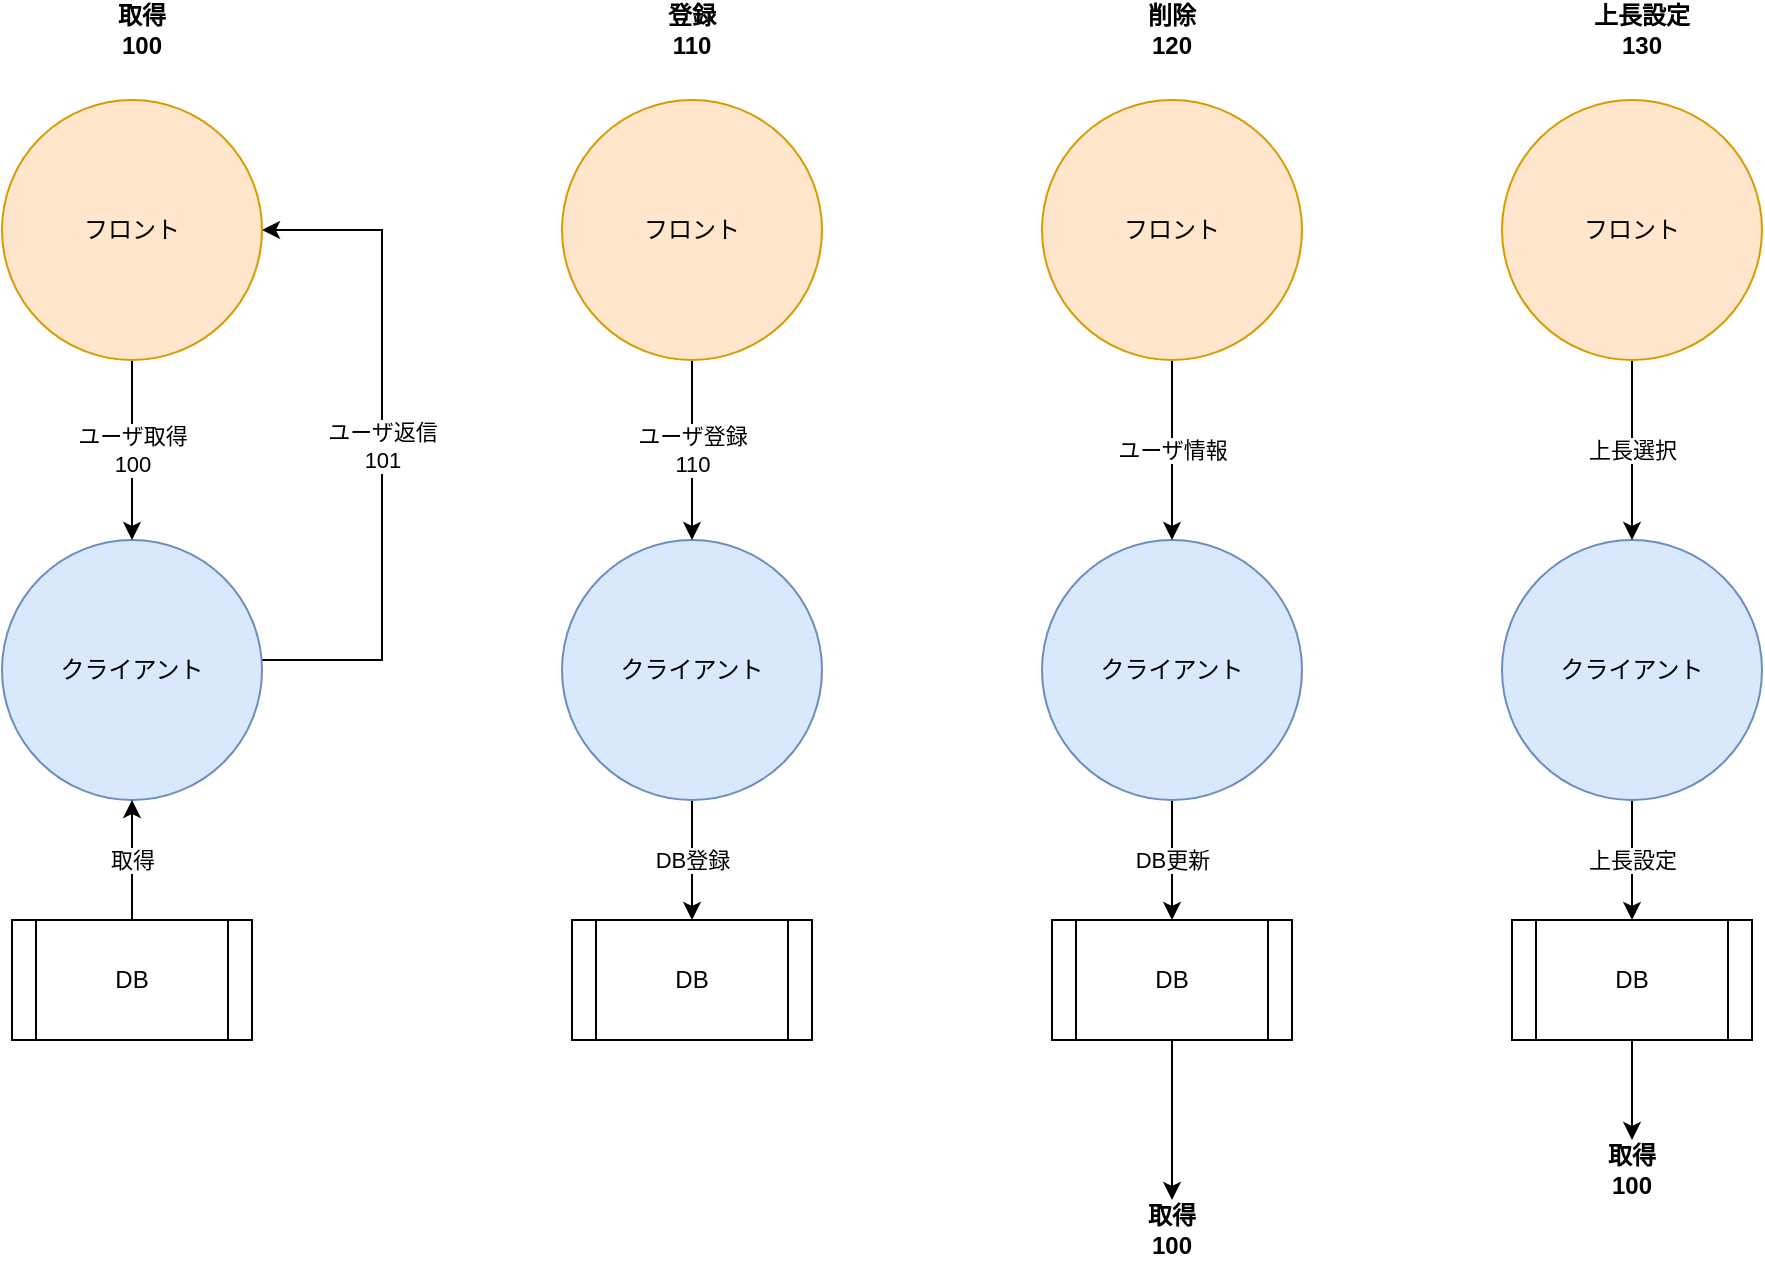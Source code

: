 <mxfile version="18.0.1" type="device" pages="4"><diagram name="ユーザ系" id="qIqM-SXraTFCjMtTg_9Y"><mxGraphModel dx="2249" dy="865" grid="1" gridSize="10" guides="1" tooltips="1" connect="1" arrows="1" fold="1" page="1" pageScale="1" pageWidth="827" pageHeight="1169" math="0" shadow="0"><root><mxCell id="IVC9AZi3jIHeoZt0gVq--0"/><mxCell id="IVC9AZi3jIHeoZt0gVq--1" parent="IVC9AZi3jIHeoZt0gVq--0"/><mxCell id="p13tBJJ9AaWtb9DIFIEe-2" value="DB登録" style="edgeStyle=orthogonalEdgeStyle;rounded=0;orthogonalLoop=1;jettySize=auto;html=1;startArrow=none;startFill=0;" parent="IVC9AZi3jIHeoZt0gVq--1" source="IVC9AZi3jIHeoZt0gVq--2" target="p13tBJJ9AaWtb9DIFIEe-1" edge="1"><mxGeometry relative="1" as="geometry"/></mxCell><mxCell id="IVC9AZi3jIHeoZt0gVq--2" value="クライアント" style="ellipse;whiteSpace=wrap;html=1;aspect=fixed;fillColor=#dae8fc;strokeColor=#6c8ebf;" parent="IVC9AZi3jIHeoZt0gVq--1" vertex="1"><mxGeometry x="160" y="340" width="130" height="130" as="geometry"/></mxCell><mxCell id="p13tBJJ9AaWtb9DIFIEe-0" value="ユーザ登録&lt;br&gt;110" style="edgeStyle=orthogonalEdgeStyle;rounded=0;orthogonalLoop=1;jettySize=auto;html=1;startArrow=none;startFill=0;" parent="IVC9AZi3jIHeoZt0gVq--1" source="IVC9AZi3jIHeoZt0gVq--6" target="IVC9AZi3jIHeoZt0gVq--2" edge="1"><mxGeometry relative="1" as="geometry"/></mxCell><mxCell id="IVC9AZi3jIHeoZt0gVq--6" value="フロント" style="ellipse;whiteSpace=wrap;html=1;aspect=fixed;fillColor=#ffe6cc;strokeColor=#d79b00;" parent="IVC9AZi3jIHeoZt0gVq--1" vertex="1"><mxGeometry x="160" y="120" width="130" height="130" as="geometry"/></mxCell><mxCell id="p13tBJJ9AaWtb9DIFIEe-1" value="DB" style="shape=process;whiteSpace=wrap;html=1;backgroundOutline=1;" parent="IVC9AZi3jIHeoZt0gVq--1" vertex="1"><mxGeometry x="165" y="530" width="120" height="60" as="geometry"/></mxCell><mxCell id="p13tBJJ9AaWtb9DIFIEe-11" value="ユーザ返信&lt;br&gt;101" style="edgeStyle=orthogonalEdgeStyle;rounded=0;orthogonalLoop=1;jettySize=auto;html=1;entryX=1;entryY=0.5;entryDx=0;entryDy=0;startArrow=none;startFill=0;" parent="IVC9AZi3jIHeoZt0gVq--1" source="p13tBJJ9AaWtb9DIFIEe-4" target="p13tBJJ9AaWtb9DIFIEe-6" edge="1"><mxGeometry relative="1" as="geometry"><Array as="points"><mxPoint x="70" y="400"/><mxPoint x="70" y="185"/></Array></mxGeometry></mxCell><mxCell id="p13tBJJ9AaWtb9DIFIEe-4" value="クライアント" style="ellipse;whiteSpace=wrap;html=1;aspect=fixed;fillColor=#dae8fc;strokeColor=#6c8ebf;" parent="IVC9AZi3jIHeoZt0gVq--1" vertex="1"><mxGeometry x="-120" y="340" width="130" height="130" as="geometry"/></mxCell><mxCell id="p13tBJJ9AaWtb9DIFIEe-8" value="ユーザ取得&lt;br&gt;100" style="edgeStyle=orthogonalEdgeStyle;rounded=0;orthogonalLoop=1;jettySize=auto;html=1;startArrow=none;startFill=0;" parent="IVC9AZi3jIHeoZt0gVq--1" source="p13tBJJ9AaWtb9DIFIEe-6" target="p13tBJJ9AaWtb9DIFIEe-4" edge="1"><mxGeometry relative="1" as="geometry"/></mxCell><mxCell id="p13tBJJ9AaWtb9DIFIEe-6" value="フロント" style="ellipse;whiteSpace=wrap;html=1;aspect=fixed;fillColor=#ffe6cc;strokeColor=#d79b00;" parent="IVC9AZi3jIHeoZt0gVq--1" vertex="1"><mxGeometry x="-120" y="120" width="130" height="130" as="geometry"/></mxCell><mxCell id="p13tBJJ9AaWtb9DIFIEe-10" value="取得" style="edgeStyle=orthogonalEdgeStyle;rounded=0;orthogonalLoop=1;jettySize=auto;html=1;startArrow=none;startFill=0;" parent="IVC9AZi3jIHeoZt0gVq--1" source="p13tBJJ9AaWtb9DIFIEe-7" target="p13tBJJ9AaWtb9DIFIEe-4" edge="1"><mxGeometry relative="1" as="geometry"/></mxCell><mxCell id="p13tBJJ9AaWtb9DIFIEe-7" value="DB" style="shape=process;whiteSpace=wrap;html=1;backgroundOutline=1;" parent="IVC9AZi3jIHeoZt0gVq--1" vertex="1"><mxGeometry x="-115" y="530" width="120" height="60" as="geometry"/></mxCell><mxCell id="p13tBJJ9AaWtb9DIFIEe-12" value="取得&lt;br&gt;100" style="text;html=1;strokeColor=none;fillColor=none;align=center;verticalAlign=middle;whiteSpace=wrap;rounded=0;fontStyle=1" parent="IVC9AZi3jIHeoZt0gVq--1" vertex="1"><mxGeometry x="-80" y="70" width="60" height="30" as="geometry"/></mxCell><mxCell id="p13tBJJ9AaWtb9DIFIEe-13" value="登録&lt;br&gt;110" style="text;html=1;strokeColor=none;fillColor=none;align=center;verticalAlign=middle;whiteSpace=wrap;rounded=0;fontStyle=1" parent="IVC9AZi3jIHeoZt0gVq--1" vertex="1"><mxGeometry x="195" y="70" width="60" height="30" as="geometry"/></mxCell><mxCell id="p13tBJJ9AaWtb9DIFIEe-21" value="上長設定" style="edgeStyle=orthogonalEdgeStyle;rounded=0;orthogonalLoop=1;jettySize=auto;html=1;startArrow=none;startFill=0;" parent="IVC9AZi3jIHeoZt0gVq--1" source="p13tBJJ9AaWtb9DIFIEe-15" target="p13tBJJ9AaWtb9DIFIEe-19" edge="1"><mxGeometry relative="1" as="geometry"/></mxCell><mxCell id="p13tBJJ9AaWtb9DIFIEe-15" value="クライアント" style="ellipse;whiteSpace=wrap;html=1;aspect=fixed;fillColor=#dae8fc;strokeColor=#6c8ebf;" parent="IVC9AZi3jIHeoZt0gVq--1" vertex="1"><mxGeometry x="630" y="340" width="130" height="130" as="geometry"/></mxCell><mxCell id="p13tBJJ9AaWtb9DIFIEe-16" value="上長選択" style="edgeStyle=orthogonalEdgeStyle;rounded=0;orthogonalLoop=1;jettySize=auto;html=1;startArrow=none;startFill=0;" parent="IVC9AZi3jIHeoZt0gVq--1" source="p13tBJJ9AaWtb9DIFIEe-17" target="p13tBJJ9AaWtb9DIFIEe-15" edge="1"><mxGeometry relative="1" as="geometry"/></mxCell><mxCell id="p13tBJJ9AaWtb9DIFIEe-17" value="フロント" style="ellipse;whiteSpace=wrap;html=1;aspect=fixed;fillColor=#ffe6cc;strokeColor=#d79b00;" parent="IVC9AZi3jIHeoZt0gVq--1" vertex="1"><mxGeometry x="630" y="120" width="130" height="130" as="geometry"/></mxCell><mxCell id="p13tBJJ9AaWtb9DIFIEe-31" style="edgeStyle=orthogonalEdgeStyle;rounded=0;orthogonalLoop=1;jettySize=auto;html=1;entryX=0.5;entryY=0;entryDx=0;entryDy=0;startArrow=none;startFill=0;" parent="IVC9AZi3jIHeoZt0gVq--1" source="p13tBJJ9AaWtb9DIFIEe-19" target="p13tBJJ9AaWtb9DIFIEe-30" edge="1"><mxGeometry relative="1" as="geometry"/></mxCell><mxCell id="p13tBJJ9AaWtb9DIFIEe-19" value="DB" style="shape=process;whiteSpace=wrap;html=1;backgroundOutline=1;" parent="IVC9AZi3jIHeoZt0gVq--1" vertex="1"><mxGeometry x="635" y="530" width="120" height="60" as="geometry"/></mxCell><mxCell id="p13tBJJ9AaWtb9DIFIEe-20" value="上長設定&lt;br&gt;130" style="text;html=1;strokeColor=none;fillColor=none;align=center;verticalAlign=middle;whiteSpace=wrap;rounded=0;fontStyle=1" parent="IVC9AZi3jIHeoZt0gVq--1" vertex="1"><mxGeometry x="670" y="70" width="60" height="30" as="geometry"/></mxCell><mxCell id="p13tBJJ9AaWtb9DIFIEe-22" value="DB更新" style="edgeStyle=orthogonalEdgeStyle;rounded=0;orthogonalLoop=1;jettySize=auto;html=1;startArrow=none;startFill=0;" parent="IVC9AZi3jIHeoZt0gVq--1" source="p13tBJJ9AaWtb9DIFIEe-23" target="p13tBJJ9AaWtb9DIFIEe-26" edge="1"><mxGeometry relative="1" as="geometry"/></mxCell><mxCell id="p13tBJJ9AaWtb9DIFIEe-23" value="クライアント" style="ellipse;whiteSpace=wrap;html=1;aspect=fixed;fillColor=#dae8fc;strokeColor=#6c8ebf;" parent="IVC9AZi3jIHeoZt0gVq--1" vertex="1"><mxGeometry x="400" y="340" width="130" height="130" as="geometry"/></mxCell><mxCell id="p13tBJJ9AaWtb9DIFIEe-24" value="ユーザ情報" style="edgeStyle=orthogonalEdgeStyle;rounded=0;orthogonalLoop=1;jettySize=auto;html=1;startArrow=none;startFill=0;" parent="IVC9AZi3jIHeoZt0gVq--1" source="p13tBJJ9AaWtb9DIFIEe-25" target="p13tBJJ9AaWtb9DIFIEe-23" edge="1"><mxGeometry relative="1" as="geometry"/></mxCell><mxCell id="p13tBJJ9AaWtb9DIFIEe-25" value="フロント" style="ellipse;whiteSpace=wrap;html=1;aspect=fixed;fillColor=#ffe6cc;strokeColor=#d79b00;" parent="IVC9AZi3jIHeoZt0gVq--1" vertex="1"><mxGeometry x="400" y="120" width="130" height="130" as="geometry"/></mxCell><mxCell id="p13tBJJ9AaWtb9DIFIEe-29" style="edgeStyle=orthogonalEdgeStyle;rounded=0;orthogonalLoop=1;jettySize=auto;html=1;startArrow=none;startFill=0;" parent="IVC9AZi3jIHeoZt0gVq--1" source="p13tBJJ9AaWtb9DIFIEe-26" target="p13tBJJ9AaWtb9DIFIEe-28" edge="1"><mxGeometry relative="1" as="geometry"/></mxCell><mxCell id="p13tBJJ9AaWtb9DIFIEe-26" value="DB" style="shape=process;whiteSpace=wrap;html=1;backgroundOutline=1;" parent="IVC9AZi3jIHeoZt0gVq--1" vertex="1"><mxGeometry x="405" y="530" width="120" height="60" as="geometry"/></mxCell><mxCell id="p13tBJJ9AaWtb9DIFIEe-27" value="削除&lt;br&gt;120" style="text;html=1;strokeColor=none;fillColor=none;align=center;verticalAlign=middle;whiteSpace=wrap;rounded=0;fontStyle=1" parent="IVC9AZi3jIHeoZt0gVq--1" vertex="1"><mxGeometry x="435" y="70" width="60" height="30" as="geometry"/></mxCell><mxCell id="p13tBJJ9AaWtb9DIFIEe-28" value="取得&lt;br&gt;100" style="text;html=1;strokeColor=none;fillColor=none;align=center;verticalAlign=middle;whiteSpace=wrap;rounded=0;fontStyle=1" parent="IVC9AZi3jIHeoZt0gVq--1" vertex="1"><mxGeometry x="435" y="670" width="60" height="30" as="geometry"/></mxCell><mxCell id="p13tBJJ9AaWtb9DIFIEe-30" value="取得&lt;br&gt;100" style="text;html=1;strokeColor=none;fillColor=none;align=center;verticalAlign=middle;whiteSpace=wrap;rounded=0;fontStyle=1" parent="IVC9AZi3jIHeoZt0gVq--1" vertex="1"><mxGeometry x="665" y="640" width="60" height="30" as="geometry"/></mxCell></root></mxGraphModel></diagram><diagram id="C5RBs43oDa-KdzZeNtuy" name="接続系"><mxGraphModel dx="2249" dy="865" grid="1" gridSize="10" guides="1" tooltips="1" connect="1" arrows="1" fold="1" page="1" pageScale="1" pageWidth="827" pageHeight="1169" math="0" shadow="0"><root><mxCell id="WIyWlLk6GJQsqaUBKTNV-0"/><mxCell id="WIyWlLk6GJQsqaUBKTNV-1" parent="WIyWlLk6GJQsqaUBKTNV-0"/><mxCell id="iZpbHkgv9wM3jeCyPE4t-11" value="デバイス切断" style="edgeStyle=orthogonalEdgeStyle;rounded=0;orthogonalLoop=1;jettySize=auto;html=1;entryX=0;entryY=0.5;entryDx=0;entryDy=0;startArrow=none;startFill=0;" parent="WIyWlLk6GJQsqaUBKTNV-1" edge="1"><mxGeometry relative="1" as="geometry"><mxPoint x="789" y="445" as="targetPoint"/><Array as="points"><mxPoint x="750" y="205"/><mxPoint x="750" y="445"/></Array></mxGeometry></mxCell><mxCell id="BH1Nx48ozJmZWN3JDNqq-8" value="&lt;b&gt;デバイス接続確認&lt;br&gt;220&lt;/b&gt;" style="edgeStyle=orthogonalEdgeStyle;rounded=0;orthogonalLoop=1;jettySize=auto;html=1;entryX=0;entryY=0.5;entryDx=0;entryDy=0;startArrow=none;startFill=0;" parent="WIyWlLk6GJQsqaUBKTNV-1" source="CjCvxUm9aDoXnwo2aB08-0" target="CjCvxUm9aDoXnwo2aB08-2" edge="1"><mxGeometry relative="1" as="geometry"><Array as="points"><mxPoint x="10" y="440"/><mxPoint x="10" y="195"/></Array></mxGeometry></mxCell><mxCell id="CjCvxUm9aDoXnwo2aB08-0" value="クライアント" style="ellipse;whiteSpace=wrap;html=1;aspect=fixed;fillColor=#dae8fc;strokeColor=#6c8ebf;" parent="WIyWlLk6GJQsqaUBKTNV-1" vertex="1"><mxGeometry x="90" y="370" width="130" height="130" as="geometry"/></mxCell><mxCell id="CjCvxUm9aDoXnwo2aB08-1" value="デバイス接続" style="edgeStyle=orthogonalEdgeStyle;rounded=0;orthogonalLoop=1;jettySize=auto;html=1;" parent="WIyWlLk6GJQsqaUBKTNV-1" source="CjCvxUm9aDoXnwo2aB08-2" target="CjCvxUm9aDoXnwo2aB08-0" edge="1"><mxGeometry relative="1" as="geometry"/></mxCell><mxCell id="CjCvxUm9aDoXnwo2aB08-2" value="フロント" style="ellipse;whiteSpace=wrap;html=1;aspect=fixed;fillColor=#ffe6cc;strokeColor=#d79b00;" parent="WIyWlLk6GJQsqaUBKTNV-1" vertex="1"><mxGeometry x="90" y="130" width="130" height="130" as="geometry"/></mxCell><mxCell id="CjCvxUm9aDoXnwo2aB08-3" value="デバイス接続&lt;br&gt;200" style="text;html=1;strokeColor=none;fillColor=none;align=center;verticalAlign=middle;whiteSpace=wrap;rounded=0;fontStyle=1" parent="WIyWlLk6GJQsqaUBKTNV-1" vertex="1"><mxGeometry x="107.5" y="80" width="95" height="30" as="geometry"/></mxCell><mxCell id="BH1Nx48ozJmZWN3JDNqq-0" value="クライアント" style="ellipse;whiteSpace=wrap;html=1;aspect=fixed;fillColor=#dae8fc;strokeColor=#6c8ebf;" parent="WIyWlLk6GJQsqaUBKTNV-1" vertex="1"><mxGeometry x="320" y="370" width="130" height="130" as="geometry"/></mxCell><mxCell id="BH1Nx48ozJmZWN3JDNqq-1" value="デバイス切断" style="edgeStyle=orthogonalEdgeStyle;rounded=0;orthogonalLoop=1;jettySize=auto;html=1;" parent="WIyWlLk6GJQsqaUBKTNV-1" source="BH1Nx48ozJmZWN3JDNqq-2" target="BH1Nx48ozJmZWN3JDNqq-0" edge="1"><mxGeometry relative="1" as="geometry"/></mxCell><mxCell id="BH1Nx48ozJmZWN3JDNqq-2" value="フロント" style="ellipse;whiteSpace=wrap;html=1;aspect=fixed;fillColor=#ffe6cc;strokeColor=#d79b00;" parent="WIyWlLk6GJQsqaUBKTNV-1" vertex="1"><mxGeometry x="320" y="130" width="130" height="130" as="geometry"/></mxCell><mxCell id="BH1Nx48ozJmZWN3JDNqq-3" value="デバイス切断&lt;br&gt;210" style="text;html=1;strokeColor=none;fillColor=none;align=center;verticalAlign=middle;whiteSpace=wrap;rounded=0;fontStyle=1" parent="WIyWlLk6GJQsqaUBKTNV-1" vertex="1"><mxGeometry x="337.5" y="80" width="95" height="30" as="geometry"/></mxCell><mxCell id="BH1Nx48ozJmZWN3JDNqq-9" style="edgeStyle=orthogonalEdgeStyle;rounded=0;orthogonalLoop=1;jettySize=auto;html=1;entryX=1;entryY=0.5;entryDx=0;entryDy=0;startArrow=none;startFill=0;" parent="WIyWlLk6GJQsqaUBKTNV-1" source="BH1Nx48ozJmZWN3JDNqq-4" target="BH1Nx48ozJmZWN3JDNqq-6" edge="1"><mxGeometry relative="1" as="geometry"><Array as="points"><mxPoint x="760" y="430"/><mxPoint x="760" y="195"/></Array></mxGeometry></mxCell><mxCell id="BH1Nx48ozJmZWN3JDNqq-10" value="&lt;b&gt;デバイス接続結果&lt;br&gt;221&lt;/b&gt;" style="edgeLabel;html=1;align=center;verticalAlign=middle;resizable=0;points=[];" parent="BH1Nx48ozJmZWN3JDNqq-9" vertex="1" connectable="0"><mxGeometry x="0.077" y="-4" relative="1" as="geometry"><mxPoint as="offset"/></mxGeometry></mxCell><mxCell id="BH1Nx48ozJmZWN3JDNqq-4" value="クライアント" style="ellipse;whiteSpace=wrap;html=1;aspect=fixed;fillColor=#dae8fc;strokeColor=#6c8ebf;" parent="WIyWlLk6GJQsqaUBKTNV-1" vertex="1"><mxGeometry x="550" y="370" width="130" height="130" as="geometry"/></mxCell><mxCell id="BH1Nx48ozJmZWN3JDNqq-5" value="デバイス接続確認&lt;br&gt;220" style="edgeStyle=orthogonalEdgeStyle;rounded=0;orthogonalLoop=1;jettySize=auto;html=1;" parent="WIyWlLk6GJQsqaUBKTNV-1" source="BH1Nx48ozJmZWN3JDNqq-6" target="BH1Nx48ozJmZWN3JDNqq-4" edge="1"><mxGeometry relative="1" as="geometry"/></mxCell><mxCell id="BH1Nx48ozJmZWN3JDNqq-6" value="フロント" style="ellipse;whiteSpace=wrap;html=1;aspect=fixed;fillColor=#ffe6cc;strokeColor=#d79b00;" parent="WIyWlLk6GJQsqaUBKTNV-1" vertex="1"><mxGeometry x="550" y="130" width="130" height="130" as="geometry"/></mxCell><mxCell id="BH1Nx48ozJmZWN3JDNqq-7" value="デバイス接続確認&lt;br&gt;220" style="text;html=1;strokeColor=none;fillColor=none;align=center;verticalAlign=middle;whiteSpace=wrap;rounded=0;fontStyle=1" parent="WIyWlLk6GJQsqaUBKTNV-1" vertex="1"><mxGeometry x="553.75" y="80" width="122.5" height="30" as="geometry"/></mxCell></root></mxGraphModel></diagram><diagram name="アルコール検知系" id="GOGmK7nCiHzch_YqznNr"><mxGraphModel dx="1422" dy="865" grid="1" gridSize="10" guides="1" tooltips="1" connect="1" arrows="1" fold="1" page="1" pageScale="1" pageWidth="827" pageHeight="1169" math="0" shadow="0"><root><mxCell id="-8aRn2L9GyVoVS_B4q3P-0"/><mxCell id="-8aRn2L9GyVoVS_B4q3P-1" parent="-8aRn2L9GyVoVS_B4q3P-0"/><mxCell id="-8aRn2L9GyVoVS_B4q3P-2" value="スキャン停止&lt;br&gt;0x70" style="edgeStyle=orthogonalEdgeStyle;rounded=0;orthogonalLoop=1;jettySize=auto;html=1;startArrow=none;startFill=0;" parent="-8aRn2L9GyVoVS_B4q3P-1" source="-8aRn2L9GyVoVS_B4q3P-3" target="-8aRn2L9GyVoVS_B4q3P-6" edge="1"><mxGeometry relative="1" as="geometry"/></mxCell><mxCell id="-8aRn2L9GyVoVS_B4q3P-3" value="クライアント" style="ellipse;whiteSpace=wrap;html=1;aspect=fixed;fillColor=#dae8fc;strokeColor=#6c8ebf;" parent="-8aRn2L9GyVoVS_B4q3P-1" vertex="1"><mxGeometry x="349" y="350" width="130" height="130" as="geometry"/></mxCell><mxCell id="-8aRn2L9GyVoVS_B4q3P-4" value="スキャン停止" style="edgeStyle=orthogonalEdgeStyle;rounded=0;orthogonalLoop=1;jettySize=auto;html=1;startArrow=none;startFill=0;" parent="-8aRn2L9GyVoVS_B4q3P-1" source="-8aRn2L9GyVoVS_B4q3P-5" target="-8aRn2L9GyVoVS_B4q3P-3" edge="1"><mxGeometry relative="1" as="geometry"/></mxCell><mxCell id="-8aRn2L9GyVoVS_B4q3P-5" value="フロント" style="ellipse;whiteSpace=wrap;html=1;aspect=fixed;fillColor=#ffe6cc;strokeColor=#d79b00;" parent="-8aRn2L9GyVoVS_B4q3P-1" vertex="1"><mxGeometry x="349" y="130" width="130" height="130" as="geometry"/></mxCell><mxCell id="-8aRn2L9GyVoVS_B4q3P-6" value="デバイス" style="shape=process;whiteSpace=wrap;html=1;backgroundOutline=1;" parent="-8aRn2L9GyVoVS_B4q3P-1" vertex="1"><mxGeometry x="354" y="540" width="120" height="60" as="geometry"/></mxCell><mxCell id="oY5Z0s5SJO06S5r5tM20-0" style="edgeStyle=orthogonalEdgeStyle;rounded=0;orthogonalLoop=1;jettySize=auto;html=1;startArrow=none;startFill=0;" parent="-8aRn2L9GyVoVS_B4q3P-1" source="-8aRn2L9GyVoVS_B4q3P-8" target="-8aRn2L9GyVoVS_B4q3P-10" edge="1"><mxGeometry relative="1" as="geometry"/></mxCell><mxCell id="oY5Z0s5SJO06S5r5tM20-1" value="結果送信" style="edgeLabel;html=1;align=center;verticalAlign=middle;resizable=0;points=[];" parent="oY5Z0s5SJO06S5r5tM20-0" vertex="1" connectable="0"><mxGeometry x="-0.289" y="2" relative="1" as="geometry"><mxPoint as="offset"/></mxGeometry></mxCell><mxCell id="oY5Z0s5SJO06S5r5tM20-2" value="スキャン結果登録" style="edgeStyle=orthogonalEdgeStyle;rounded=0;orthogonalLoop=1;jettySize=auto;html=1;entryX=0.5;entryY=0;entryDx=0;entryDy=0;startArrow=none;startFill=0;" parent="-8aRn2L9GyVoVS_B4q3P-1" source="-8aRn2L9GyVoVS_B4q3P-8" target="-8aRn2L9GyVoVS_B4q3P-12" edge="1"><mxGeometry relative="1" as="geometry"/></mxCell><mxCell id="-8aRn2L9GyVoVS_B4q3P-8" value="クライアント" style="ellipse;whiteSpace=wrap;html=1;aspect=fixed;fillColor=#dae8fc;strokeColor=#6c8ebf;" parent="-8aRn2L9GyVoVS_B4q3P-1" vertex="1"><mxGeometry x="575" y="130" width="130" height="130" as="geometry"/></mxCell><mxCell id="-8aRn2L9GyVoVS_B4q3P-10" value="フロント" style="ellipse;whiteSpace=wrap;html=1;aspect=fixed;fillColor=#ffe6cc;strokeColor=#d79b00;" parent="-8aRn2L9GyVoVS_B4q3P-1" vertex="1"><mxGeometry x="575" y="350" width="130" height="130" as="geometry"/></mxCell><mxCell id="-8aRn2L9GyVoVS_B4q3P-12" value="DB" style="shape=process;whiteSpace=wrap;html=1;backgroundOutline=1;" parent="-8aRn2L9GyVoVS_B4q3P-1" vertex="1"><mxGeometry x="800" y="290" width="120" height="60" as="geometry"/></mxCell><mxCell id="-8aRn2L9GyVoVS_B4q3P-13" value="スキャン結果&lt;br&gt;320" style="text;html=1;strokeColor=none;fillColor=none;align=center;verticalAlign=middle;whiteSpace=wrap;rounded=0;fontStyle=1" parent="-8aRn2L9GyVoVS_B4q3P-1" vertex="1"><mxGeometry x="602.5" y="80" width="85" height="30" as="geometry"/></mxCell><mxCell id="-8aRn2L9GyVoVS_B4q3P-14" value="検査終了&lt;br&gt;310" style="text;html=1;strokeColor=none;fillColor=none;align=center;verticalAlign=middle;whiteSpace=wrap;rounded=0;fontStyle=1" parent="-8aRn2L9GyVoVS_B4q3P-1" vertex="1"><mxGeometry x="384" y="80" width="60" height="30" as="geometry"/></mxCell><mxCell id="-8aRn2L9GyVoVS_B4q3P-22" value="スキャン開始&lt;br&gt;0x80" style="edgeStyle=orthogonalEdgeStyle;rounded=0;orthogonalLoop=1;jettySize=auto;html=1;startArrow=none;startFill=0;" parent="-8aRn2L9GyVoVS_B4q3P-1" source="-8aRn2L9GyVoVS_B4q3P-23" target="-8aRn2L9GyVoVS_B4q3P-27" edge="1"><mxGeometry relative="1" as="geometry"/></mxCell><mxCell id="-8aRn2L9GyVoVS_B4q3P-23" value="クライアント" style="ellipse;whiteSpace=wrap;html=1;aspect=fixed;fillColor=#dae8fc;strokeColor=#6c8ebf;" parent="-8aRn2L9GyVoVS_B4q3P-1" vertex="1"><mxGeometry x="120" y="350" width="130" height="130" as="geometry"/></mxCell><mxCell id="-8aRn2L9GyVoVS_B4q3P-24" value="スキャン開始" style="edgeStyle=orthogonalEdgeStyle;rounded=0;orthogonalLoop=1;jettySize=auto;html=1;startArrow=none;startFill=0;" parent="-8aRn2L9GyVoVS_B4q3P-1" source="-8aRn2L9GyVoVS_B4q3P-25" target="-8aRn2L9GyVoVS_B4q3P-23" edge="1"><mxGeometry relative="1" as="geometry"/></mxCell><mxCell id="-8aRn2L9GyVoVS_B4q3P-25" value="フロント" style="ellipse;whiteSpace=wrap;html=1;aspect=fixed;fillColor=#ffe6cc;strokeColor=#d79b00;" parent="-8aRn2L9GyVoVS_B4q3P-1" vertex="1"><mxGeometry x="120" y="130" width="130" height="130" as="geometry"/></mxCell><mxCell id="-8aRn2L9GyVoVS_B4q3P-27" value="デバイス" style="shape=process;whiteSpace=wrap;html=1;backgroundOutline=1;" parent="-8aRn2L9GyVoVS_B4q3P-1" vertex="1"><mxGeometry x="125" y="540" width="120" height="60" as="geometry"/></mxCell><mxCell id="-8aRn2L9GyVoVS_B4q3P-28" value="検査開始300" style="text;html=1;strokeColor=none;fillColor=none;align=center;verticalAlign=middle;whiteSpace=wrap;rounded=0;fontStyle=1" parent="-8aRn2L9GyVoVS_B4q3P-1" vertex="1"><mxGeometry x="155" y="80" width="60" height="30" as="geometry"/></mxCell></root></mxGraphModel></diagram><diagram name="通知系" id="cR3ovaQPJ7rP1D5vzNvv"><mxGraphModel dx="1422" dy="865" grid="1" gridSize="10" guides="1" tooltips="1" connect="1" arrows="1" fold="1" page="1" pageScale="1" pageWidth="827" pageHeight="1169" math="0" shadow="0"><root><mxCell id="mfO5I-s3GyNEQRH99Bu5-0"/><mxCell id="mfO5I-s3GyNEQRH99Bu5-1" parent="mfO5I-s3GyNEQRH99Bu5-0"/><mxCell id="mfO5I-s3GyNEQRH99Bu5-3" value="クライアント" style="ellipse;whiteSpace=wrap;html=1;aspect=fixed;fillColor=#dae8fc;strokeColor=#6c8ebf;" vertex="1" parent="mfO5I-s3GyNEQRH99Bu5-1"><mxGeometry x="349" y="350" width="130" height="130" as="geometry"/></mxCell><mxCell id="mfO5I-s3GyNEQRH99Bu5-4" value="APIURL登録" style="edgeStyle=orthogonalEdgeStyle;rounded=0;orthogonalLoop=1;jettySize=auto;html=1;startArrow=none;startFill=0;" edge="1" parent="mfO5I-s3GyNEQRH99Bu5-1" source="mfO5I-s3GyNEQRH99Bu5-5" target="mfO5I-s3GyNEQRH99Bu5-3"><mxGeometry relative="1" as="geometry"/></mxCell><mxCell id="mfO5I-s3GyNEQRH99Bu5-5" value="フロント" style="ellipse;whiteSpace=wrap;html=1;aspect=fixed;fillColor=#ffe6cc;strokeColor=#d79b00;" vertex="1" parent="mfO5I-s3GyNEQRH99Bu5-1"><mxGeometry x="349" y="130" width="130" height="130" as="geometry"/></mxCell><mxCell id="mfO5I-s3GyNEQRH99Bu5-14" value="SlackAPI登録&lt;br&gt;410" style="text;html=1;strokeColor=none;fillColor=none;align=center;verticalAlign=middle;whiteSpace=wrap;rounded=0;fontStyle=1" vertex="1" parent="mfO5I-s3GyNEQRH99Bu5-1"><mxGeometry x="366" y="80" width="96" height="30" as="geometry"/></mxCell><mxCell id="j37FcUOFr3w9mwnW5qEr-0" value="結果&lt;br&gt;401" style="edgeStyle=orthogonalEdgeStyle;rounded=0;orthogonalLoop=1;jettySize=auto;html=1;entryX=1;entryY=0.5;entryDx=0;entryDy=0;" edge="1" parent="mfO5I-s3GyNEQRH99Bu5-1" source="mfO5I-s3GyNEQRH99Bu5-16" target="mfO5I-s3GyNEQRH99Bu5-18"><mxGeometry relative="1" as="geometry"><Array as="points"><mxPoint x="270" y="410"/><mxPoint x="270" y="195"/></Array></mxGeometry></mxCell><mxCell id="mfO5I-s3GyNEQRH99Bu5-16" value="クライアント" style="ellipse;whiteSpace=wrap;html=1;aspect=fixed;fillColor=#dae8fc;strokeColor=#6c8ebf;" vertex="1" parent="mfO5I-s3GyNEQRH99Bu5-1"><mxGeometry x="120" y="350" width="130" height="130" as="geometry"/></mxCell><mxCell id="mfO5I-s3GyNEQRH99Bu5-17" value="" style="edgeStyle=orthogonalEdgeStyle;rounded=0;orthogonalLoop=1;jettySize=auto;html=1;startArrow=none;startFill=0;" edge="1" parent="mfO5I-s3GyNEQRH99Bu5-1" source="mfO5I-s3GyNEQRH99Bu5-18" target="mfO5I-s3GyNEQRH99Bu5-16"><mxGeometry relative="1" as="geometry"/></mxCell><mxCell id="mfO5I-s3GyNEQRH99Bu5-18" value="フロント" style="ellipse;whiteSpace=wrap;html=1;aspect=fixed;fillColor=#ffe6cc;strokeColor=#d79b00;" vertex="1" parent="mfO5I-s3GyNEQRH99Bu5-1"><mxGeometry x="120" y="130" width="130" height="130" as="geometry"/></mxCell><mxCell id="mfO5I-s3GyNEQRH99Bu5-20" value="SlackAPI取得&lt;br&gt;400" style="text;html=1;strokeColor=none;fillColor=none;align=center;verticalAlign=middle;whiteSpace=wrap;rounded=0;fontStyle=1" vertex="1" parent="mfO5I-s3GyNEQRH99Bu5-1"><mxGeometry x="132.5" y="80" width="105" height="30" as="geometry"/></mxCell><mxCell id="1MozyTNThSaeXfribGt8-7" value="検査結果" style="edgeStyle=orthogonalEdgeStyle;rounded=0;orthogonalLoop=1;jettySize=auto;html=1;entryX=0.5;entryY=0;entryDx=0;entryDy=0;" edge="1" parent="mfO5I-s3GyNEQRH99Bu5-1" source="1MozyTNThSaeXfribGt8-0" target="1MozyTNThSaeXfribGt8-6"><mxGeometry relative="1" as="geometry"/></mxCell><mxCell id="1MozyTNThSaeXfribGt8-0" value="クライアント" style="ellipse;whiteSpace=wrap;html=1;aspect=fixed;fillColor=#dae8fc;strokeColor=#6c8ebf;" vertex="1" parent="mfO5I-s3GyNEQRH99Bu5-1"><mxGeometry x="570" y="350" width="130" height="130" as="geometry"/></mxCell><mxCell id="1MozyTNThSaeXfribGt8-1" value="送信" style="edgeStyle=orthogonalEdgeStyle;rounded=0;orthogonalLoop=1;jettySize=auto;html=1;startArrow=none;startFill=0;" edge="1" parent="mfO5I-s3GyNEQRH99Bu5-1" source="1MozyTNThSaeXfribGt8-2" target="1MozyTNThSaeXfribGt8-0"><mxGeometry relative="1" as="geometry"/></mxCell><mxCell id="1MozyTNThSaeXfribGt8-2" value="フロント" style="ellipse;whiteSpace=wrap;html=1;aspect=fixed;fillColor=#ffe6cc;strokeColor=#d79b00;" vertex="1" parent="mfO5I-s3GyNEQRH99Bu5-1"><mxGeometry x="570" y="130" width="130" height="130" as="geometry"/></mxCell><mxCell id="1MozyTNThSaeXfribGt8-3" value="Slack送信&lt;br&gt;420" style="text;html=1;strokeColor=none;fillColor=none;align=center;verticalAlign=middle;whiteSpace=wrap;rounded=0;fontStyle=1" vertex="1" parent="mfO5I-s3GyNEQRH99Bu5-1"><mxGeometry x="587" y="80" width="96" height="30" as="geometry"/></mxCell><mxCell id="1MozyTNThSaeXfribGt8-6" value="DB登録" style="shape=process;whiteSpace=wrap;html=1;backgroundOutline=1;" vertex="1" parent="mfO5I-s3GyNEQRH99Bu5-1"><mxGeometry x="575" y="540" width="120" height="60" as="geometry"/></mxCell></root></mxGraphModel></diagram></mxfile>